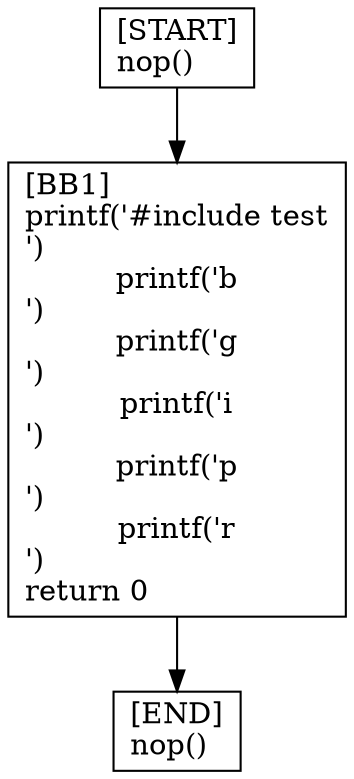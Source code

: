 digraph {
  node [shape=box]
  END [label="[END]\lnop()\l"];
  START [label="[START]\lnop()\l"];
  BB1 [label="[BB1]\lprintf('#include test\n')\lprintf('b\n')\lprintf('g\n')\lprintf('i\n')\lprintf('p\n')\lprintf('r\n')\lreturn 0\l"];
  START -> BB1;
  BB1 -> END;
}
